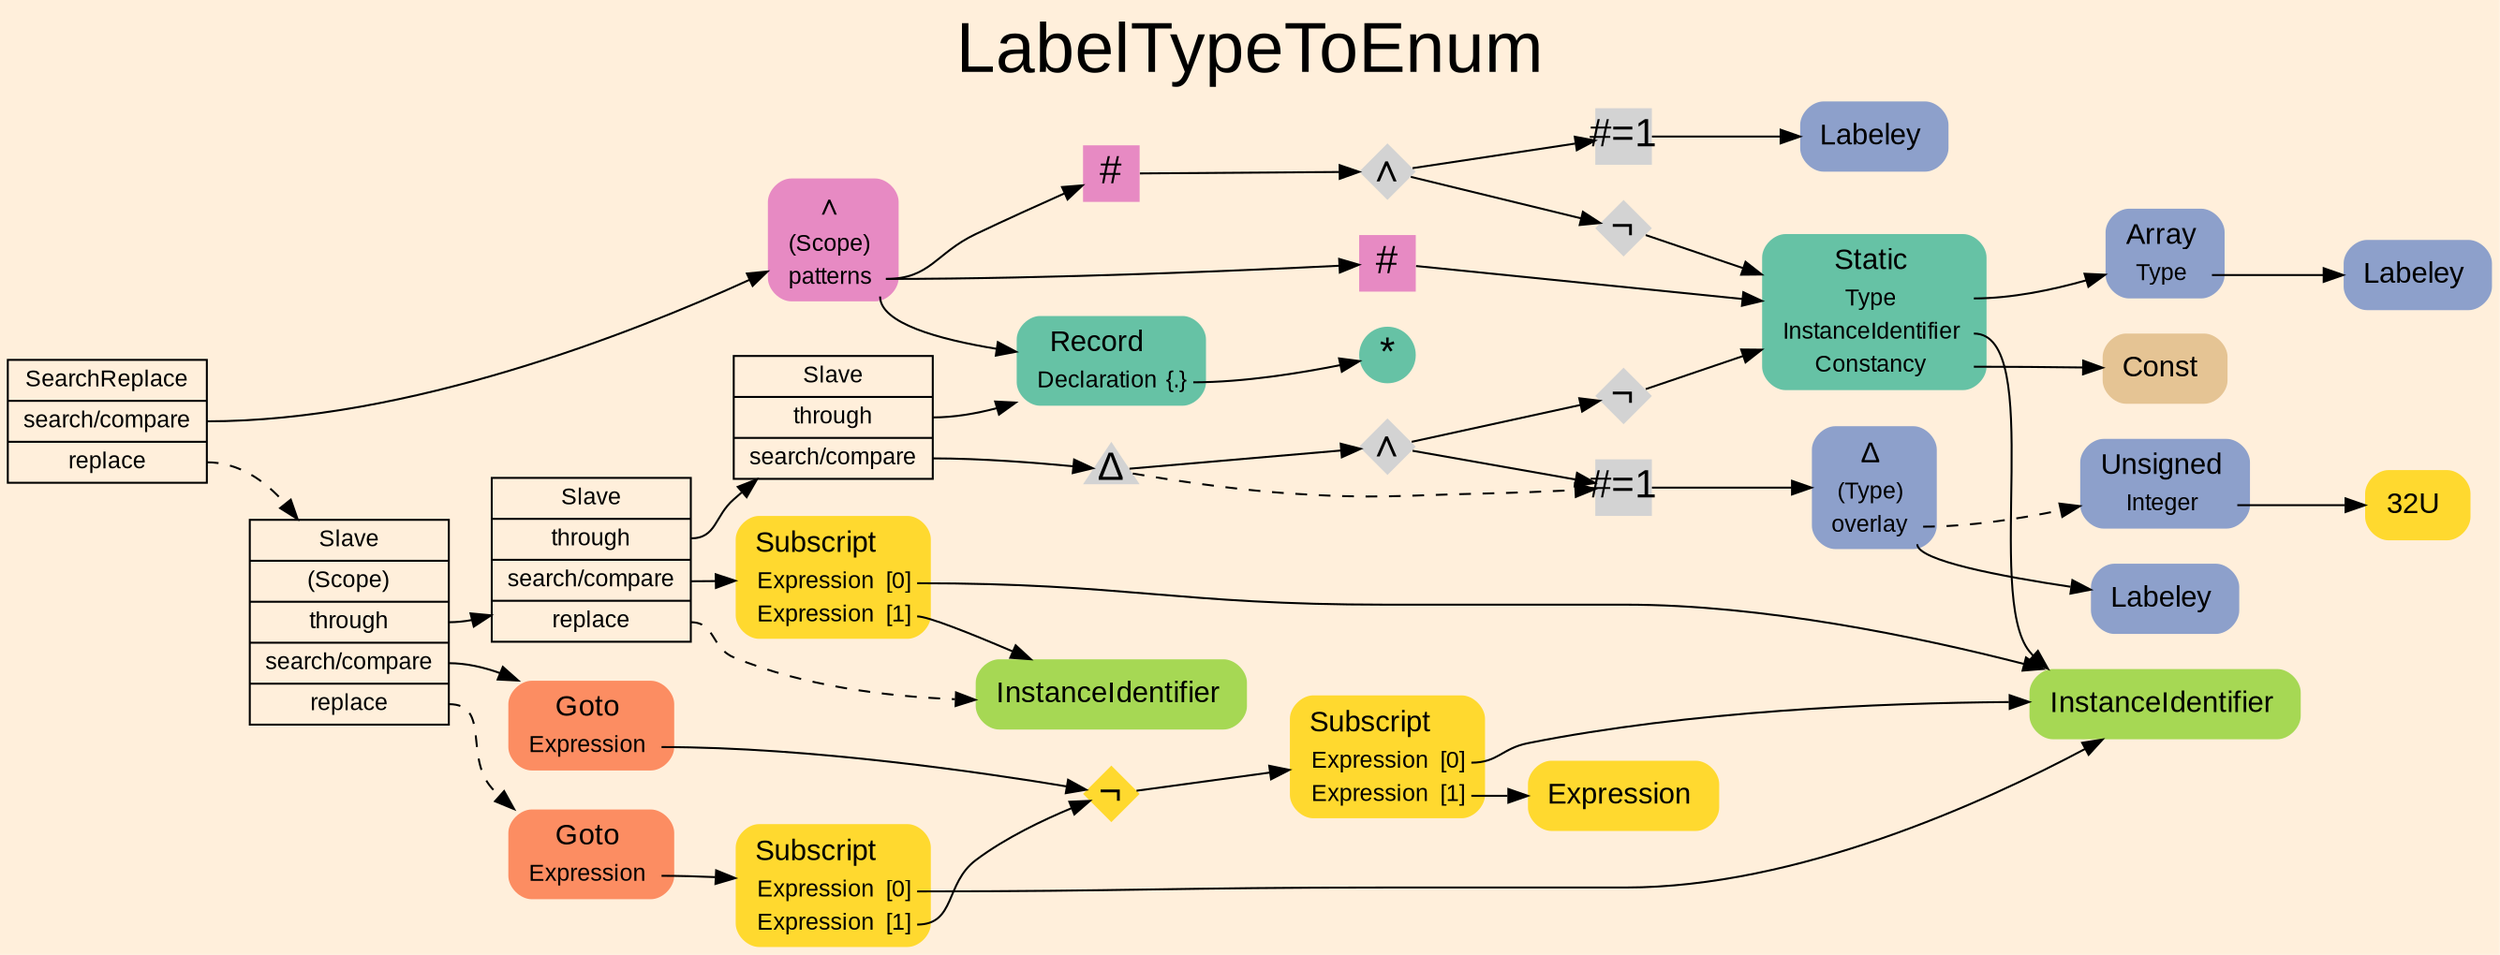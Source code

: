 digraph "LabelTypeToEnum" {
label = "LabelTypeToEnum"
labelloc = t
fontsize = "36"
graph [
    rankdir = "LR"
    ranksep = 0.3
    bgcolor = antiquewhite1
    color = black
    fontcolor = black
    fontname = "Arial"
];
node [
    fontname = "Arial"
];
edge [
    fontname = "Arial"
];

// -------------------- transformation figure --------------------
"CR#B-4-59" [
    // -------- block CR#B-4-59 ----------
    shape = "record"
    fillcolor = antiquewhite1
    label = "<fixed> SearchReplace | <port0> search/compare | <port1> replace"
    style = "filled"
    fontsize = "12"
    color = black
    fontcolor = black
];

"#B-2-1244" [
    // -------- block #B-2-1244 ----------
    shape = "plaintext"
    fillcolor = "/set28/4"
    label = <<TABLE BORDER="0" CELLBORDER="0" CELLSPACING="0">
     <TR><TD><FONT POINT-SIZE="15.0">∧</FONT></TD><TD></TD></TR>
     <TR><TD>(Scope)</TD><TD PORT="port0"></TD></TR>
     <TR><TD>patterns</TD><TD PORT="port1"></TD></TR>
    </TABLE>>
    style = "rounded,filled"
    fontsize = "12"
];

"#B-2-1245" [
    // -------- block #B-2-1245 ----------
    shape = "plaintext"
    fillcolor = "/set28/1"
    label = <<TABLE BORDER="0" CELLBORDER="0" CELLSPACING="0">
     <TR><TD><FONT POINT-SIZE="15.0">Record</FONT></TD><TD></TD></TR>
     <TR><TD>Declaration</TD><TD PORT="port0">{.}</TD></TR>
    </TABLE>>
    style = "rounded,filled"
    fontsize = "12"
];

"#B-2-1246" [
    // -------- block #B-2-1246 ----------
    shape = "circle"
    fillcolor = "/set28/1"
    label = <*>
    style = "filled"
    fontsize = "20"
    penwidth = 0.0
    fixedsize = true
    width = 0.4
    height = 0.4
];

"#B-2-1221" [
    // -------- block #B-2-1221 ----------
    shape = "square"
    fillcolor = "/set28/4"
    label = <#>
    style = "filled"
    fontsize = "20"
    penwidth = 0.0
    fixedsize = true
    width = 0.4
    height = 0.4
];

"#B-2-1228" [
    // -------- block #B-2-1228 ----------
    shape = "diamond"
    label = <∧>
    style = "filled"
    fontsize = "20"
    penwidth = 0.0
    fixedsize = true
    width = 0.4
    height = 0.4
];

"#B-2-1232" [
    // -------- block #B-2-1232 ----------
    shape = "square"
    label = <#=1>
    style = "filled"
    fontsize = "20"
    penwidth = 0.0
    fixedsize = true
    width = 0.4
    height = 0.4
];

"#B-2-1223" [
    // -------- block #B-2-1223 ----------
    shape = "plaintext"
    fillcolor = "/set28/3"
    label = <<TABLE BORDER="0" CELLBORDER="0" CELLSPACING="0">
     <TR><TD><FONT POINT-SIZE="15.0">Labeley</FONT></TD><TD></TD></TR>
    </TABLE>>
    style = "rounded,filled"
    fontsize = "12"
];

"#B-2-1230" [
    // -------- block #B-2-1230 ----------
    shape = "diamond"
    label = <¬>
    style = "filled"
    fontsize = "20"
    penwidth = 0.0
    fixedsize = true
    width = 0.4
    height = 0.4
];

"#B-2-1224" [
    // -------- block #B-2-1224 ----------
    shape = "plaintext"
    fillcolor = "/set28/1"
    label = <<TABLE BORDER="0" CELLBORDER="0" CELLSPACING="0">
     <TR><TD><FONT POINT-SIZE="15.0">Static</FONT></TD><TD></TD></TR>
     <TR><TD>Type</TD><TD PORT="port0"></TD></TR>
     <TR><TD>InstanceIdentifier</TD><TD PORT="port1"></TD></TR>
     <TR><TD>Constancy</TD><TD PORT="port2"></TD></TR>
    </TABLE>>
    style = "rounded,filled"
    fontsize = "12"
];

"#B-2-1226" [
    // -------- block #B-2-1226 ----------
    shape = "plaintext"
    fillcolor = "/set28/3"
    label = <<TABLE BORDER="0" CELLBORDER="0" CELLSPACING="0">
     <TR><TD><FONT POINT-SIZE="15.0">Array</FONT></TD><TD></TD></TR>
     <TR><TD>Type</TD><TD PORT="port0"></TD></TR>
    </TABLE>>
    style = "rounded,filled"
    fontsize = "12"
];

"#B-2-1253" [
    // -------- block #B-2-1253 ----------
    shape = "plaintext"
    fillcolor = "/set28/3"
    label = <<TABLE BORDER="0" CELLBORDER="0" CELLSPACING="0">
     <TR><TD><FONT POINT-SIZE="15.0">Labeley</FONT></TD><TD></TD></TR>
    </TABLE>>
    style = "rounded,filled"
    fontsize = "12"
];

"#B-2-1227" [
    // -------- block #B-2-1227 ----------
    shape = "plaintext"
    fillcolor = "/set28/5"
    label = <<TABLE BORDER="0" CELLBORDER="0" CELLSPACING="0">
     <TR><TD><FONT POINT-SIZE="15.0">InstanceIdentifier</FONT></TD><TD></TD></TR>
    </TABLE>>
    style = "rounded,filled"
    fontsize = "12"
];

"#B-2-1225" [
    // -------- block #B-2-1225 ----------
    shape = "plaintext"
    fillcolor = "/set28/7"
    label = <<TABLE BORDER="0" CELLBORDER="0" CELLSPACING="0">
     <TR><TD><FONT POINT-SIZE="15.0">Const</FONT></TD><TD></TD></TR>
    </TABLE>>
    style = "rounded,filled"
    fontsize = "12"
];

"#B-2-1222" [
    // -------- block #B-2-1222 ----------
    shape = "square"
    fillcolor = "/set28/4"
    label = <#>
    style = "filled"
    fontsize = "20"
    penwidth = 0.0
    fixedsize = true
    width = 0.4
    height = 0.4
];

"#B-2-1252" [
    // -------- block #B-2-1252 ----------
    shape = "record"
    fillcolor = antiquewhite1
    label = "<fixed> Slave | <port0> (Scope) | <port1> through | <port2> search/compare | <port3> replace"
    style = "filled"
    fontsize = "12"
    color = black
    fontcolor = black
];

"#B-2-1250" [
    // -------- block #B-2-1250 ----------
    shape = "record"
    fillcolor = antiquewhite1
    label = "<fixed> Slave | <port0> through | <port1> search/compare | <port2> replace"
    style = "filled"
    fontsize = "12"
    color = black
    fontcolor = black
];

"#B-2-1249" [
    // -------- block #B-2-1249 ----------
    shape = "record"
    fillcolor = antiquewhite1
    label = "<fixed> Slave | <port0> through | <port1> search/compare"
    style = "filled"
    fontsize = "12"
    color = black
    fontcolor = black
];

"#B-2-1234" [
    // -------- block #B-2-1234 ----------
    shape = "triangle"
    label = <Δ>
    style = "filled"
    fontsize = "20"
    penwidth = 0.0
    fixedsize = true
    width = 0.4
    height = 0.4
];

"#B-2-1229" [
    // -------- block #B-2-1229 ----------
    shape = "diamond"
    label = <∧>
    style = "filled"
    fontsize = "20"
    penwidth = 0.0
    fixedsize = true
    width = 0.4
    height = 0.4
];

"#B-2-1233" [
    // -------- block #B-2-1233 ----------
    shape = "square"
    label = <#=1>
    style = "filled"
    fontsize = "20"
    penwidth = 0.0
    fixedsize = true
    width = 0.4
    height = 0.4
];

"#B-2-1235" [
    // -------- block #B-2-1235 ----------
    shape = "plaintext"
    fillcolor = "/set28/3"
    label = <<TABLE BORDER="0" CELLBORDER="0" CELLSPACING="0">
     <TR><TD><FONT POINT-SIZE="15.0">Δ</FONT></TD><TD></TD></TR>
     <TR><TD>(Type)</TD><TD PORT="port0"></TD></TR>
     <TR><TD>overlay</TD><TD PORT="port1"></TD></TR>
    </TABLE>>
    style = "rounded,filled"
    fontsize = "12"
];

"#B-2-1247" [
    // -------- block #B-2-1247 ----------
    shape = "plaintext"
    fillcolor = "/set28/3"
    label = <<TABLE BORDER="0" CELLBORDER="0" CELLSPACING="0">
     <TR><TD><FONT POINT-SIZE="15.0">Labeley</FONT></TD><TD></TD></TR>
    </TABLE>>
    style = "rounded,filled"
    fontsize = "12"
];

"#B-2-1243" [
    // -------- block #B-2-1243 ----------
    shape = "plaintext"
    fillcolor = "/set28/3"
    label = <<TABLE BORDER="0" CELLBORDER="0" CELLSPACING="0">
     <TR><TD><FONT POINT-SIZE="15.0">Unsigned</FONT></TD><TD></TD></TR>
     <TR><TD>Integer</TD><TD PORT="port0"></TD></TR>
    </TABLE>>
    style = "rounded,filled"
    fontsize = "12"
];

"#B-2-1248" [
    // -------- block #B-2-1248 ----------
    shape = "plaintext"
    fillcolor = "/set28/6"
    label = <<TABLE BORDER="0" CELLBORDER="0" CELLSPACING="0">
     <TR><TD><FONT POINT-SIZE="15.0">32U</FONT></TD><TD></TD></TR>
    </TABLE>>
    style = "rounded,filled"
    fontsize = "12"
];

"#B-2-1231" [
    // -------- block #B-2-1231 ----------
    shape = "diamond"
    label = <¬>
    style = "filled"
    fontsize = "20"
    penwidth = 0.0
    fixedsize = true
    width = 0.4
    height = 0.4
];

"#B-2-1236" [
    // -------- block #B-2-1236 ----------
    shape = "plaintext"
    fillcolor = "/set28/6"
    label = <<TABLE BORDER="0" CELLBORDER="0" CELLSPACING="0">
     <TR><TD><FONT POINT-SIZE="15.0">Subscript</FONT></TD><TD></TD></TR>
     <TR><TD>Expression</TD><TD PORT="port0">[0]</TD></TR>
     <TR><TD>Expression</TD><TD PORT="port1">[1]</TD></TR>
    </TABLE>>
    style = "rounded,filled"
    fontsize = "12"
];

"#B-2-1239" [
    // -------- block #B-2-1239 ----------
    shape = "plaintext"
    fillcolor = "/set28/5"
    label = <<TABLE BORDER="0" CELLBORDER="0" CELLSPACING="0">
     <TR><TD><FONT POINT-SIZE="15.0">InstanceIdentifier</FONT></TD><TD></TD></TR>
    </TABLE>>
    style = "rounded,filled"
    fontsize = "12"
];

"#B-2-1240" [
    // -------- block #B-2-1240 ----------
    shape = "plaintext"
    fillcolor = "/set28/2"
    label = <<TABLE BORDER="0" CELLBORDER="0" CELLSPACING="0">
     <TR><TD><FONT POINT-SIZE="15.0">Goto</FONT></TD><TD></TD></TR>
     <TR><TD>Expression</TD><TD PORT="port0"></TD></TR>
    </TABLE>>
    style = "rounded,filled"
    fontsize = "12"
];

"#B-2-1242" [
    // -------- block #B-2-1242 ----------
    shape = "diamond"
    fillcolor = "/set28/6"
    label = <¬>
    style = "filled"
    fontsize = "20"
    penwidth = 0.0
    fixedsize = true
    width = 0.4
    height = 0.4
];

"#B-2-1238" [
    // -------- block #B-2-1238 ----------
    shape = "plaintext"
    fillcolor = "/set28/6"
    label = <<TABLE BORDER="0" CELLBORDER="0" CELLSPACING="0">
     <TR><TD><FONT POINT-SIZE="15.0">Subscript</FONT></TD><TD></TD></TR>
     <TR><TD>Expression</TD><TD PORT="port0">[0]</TD></TR>
     <TR><TD>Expression</TD><TD PORT="port1">[1]</TD></TR>
    </TABLE>>
    style = "rounded,filled"
    fontsize = "12"
];

"#B-2-1251" [
    // -------- block #B-2-1251 ----------
    shape = "plaintext"
    fillcolor = "/set28/6"
    label = <<TABLE BORDER="0" CELLBORDER="0" CELLSPACING="0">
     <TR><TD><FONT POINT-SIZE="15.0">Expression</FONT></TD><TD></TD></TR>
    </TABLE>>
    style = "rounded,filled"
    fontsize = "12"
];

"#B-2-1241" [
    // -------- block #B-2-1241 ----------
    shape = "plaintext"
    fillcolor = "/set28/2"
    label = <<TABLE BORDER="0" CELLBORDER="0" CELLSPACING="0">
     <TR><TD><FONT POINT-SIZE="15.0">Goto</FONT></TD><TD></TD></TR>
     <TR><TD>Expression</TD><TD PORT="port0"></TD></TR>
    </TABLE>>
    style = "rounded,filled"
    fontsize = "12"
];

"#B-2-1237" [
    // -------- block #B-2-1237 ----------
    shape = "plaintext"
    fillcolor = "/set28/6"
    label = <<TABLE BORDER="0" CELLBORDER="0" CELLSPACING="0">
     <TR><TD><FONT POINT-SIZE="15.0">Subscript</FONT></TD><TD></TD></TR>
     <TR><TD>Expression</TD><TD PORT="port0">[0]</TD></TR>
     <TR><TD>Expression</TD><TD PORT="port1">[1]</TD></TR>
    </TABLE>>
    style = "rounded,filled"
    fontsize = "12"
];

"CR#B-4-59":port0 -> "#B-2-1244" [
    color = black
    fontcolor = black
];

"CR#B-4-59":port1 -> "#B-2-1252" [
    style="dashed"
    color = black
    fontcolor = black
];

"#B-2-1244":port1 -> "#B-2-1245" [
    color = black
    fontcolor = black
];

"#B-2-1244":port1 -> "#B-2-1221" [
    color = black
    fontcolor = black
];

"#B-2-1244":port1 -> "#B-2-1222" [
    color = black
    fontcolor = black
];

"#B-2-1245":port0 -> "#B-2-1246" [
    color = black
    fontcolor = black
];

"#B-2-1221" -> "#B-2-1228" [
    color = black
    fontcolor = black
];

"#B-2-1228" -> "#B-2-1232" [
    color = black
    fontcolor = black
];

"#B-2-1228" -> "#B-2-1230" [
    color = black
    fontcolor = black
];

"#B-2-1232" -> "#B-2-1223" [
    color = black
    fontcolor = black
];

"#B-2-1230" -> "#B-2-1224" [
    color = black
    fontcolor = black
];

"#B-2-1224":port0 -> "#B-2-1226" [
    color = black
    fontcolor = black
];

"#B-2-1224":port1 -> "#B-2-1227" [
    color = black
    fontcolor = black
];

"#B-2-1224":port2 -> "#B-2-1225" [
    color = black
    fontcolor = black
];

"#B-2-1226":port0 -> "#B-2-1253" [
    color = black
    fontcolor = black
];

"#B-2-1222" -> "#B-2-1224" [
    color = black
    fontcolor = black
];

"#B-2-1252":port1 -> "#B-2-1250" [
    color = black
    fontcolor = black
];

"#B-2-1252":port2 -> "#B-2-1240" [
    color = black
    fontcolor = black
];

"#B-2-1252":port3 -> "#B-2-1241" [
    style="dashed"
    color = black
    fontcolor = black
];

"#B-2-1250":port0 -> "#B-2-1249" [
    color = black
    fontcolor = black
];

"#B-2-1250":port1 -> "#B-2-1236" [
    color = black
    fontcolor = black
];

"#B-2-1250":port2 -> "#B-2-1239" [
    style="dashed"
    color = black
    fontcolor = black
];

"#B-2-1249":port0 -> "#B-2-1245" [
    color = black
    fontcolor = black
];

"#B-2-1249":port1 -> "#B-2-1234" [
    color = black
    fontcolor = black
];

"#B-2-1234" -> "#B-2-1229" [
    color = black
    fontcolor = black
];

"#B-2-1234" -> "#B-2-1233" [
    style="dashed"
    color = black
    fontcolor = black
];

"#B-2-1229" -> "#B-2-1233" [
    color = black
    fontcolor = black
];

"#B-2-1229" -> "#B-2-1231" [
    color = black
    fontcolor = black
];

"#B-2-1233" -> "#B-2-1235" [
    color = black
    fontcolor = black
];

"#B-2-1235":port1 -> "#B-2-1247" [
    color = black
    fontcolor = black
];

"#B-2-1235":port1 -> "#B-2-1243" [
    style="dashed"
    color = black
    fontcolor = black
];

"#B-2-1243":port0 -> "#B-2-1248" [
    color = black
    fontcolor = black
];

"#B-2-1231" -> "#B-2-1224" [
    color = black
    fontcolor = black
];

"#B-2-1236":port0 -> "#B-2-1227" [
    color = black
    fontcolor = black
];

"#B-2-1236":port1 -> "#B-2-1239" [
    color = black
    fontcolor = black
];

"#B-2-1240":port0 -> "#B-2-1242" [
    color = black
    fontcolor = black
];

"#B-2-1242" -> "#B-2-1238" [
    color = black
    fontcolor = black
];

"#B-2-1238":port0 -> "#B-2-1227" [
    color = black
    fontcolor = black
];

"#B-2-1238":port1 -> "#B-2-1251" [
    color = black
    fontcolor = black
];

"#B-2-1241":port0 -> "#B-2-1237" [
    color = black
    fontcolor = black
];

"#B-2-1237":port0 -> "#B-2-1227" [
    color = black
    fontcolor = black
];

"#B-2-1237":port1 -> "#B-2-1242" [
    color = black
    fontcolor = black
];


}
